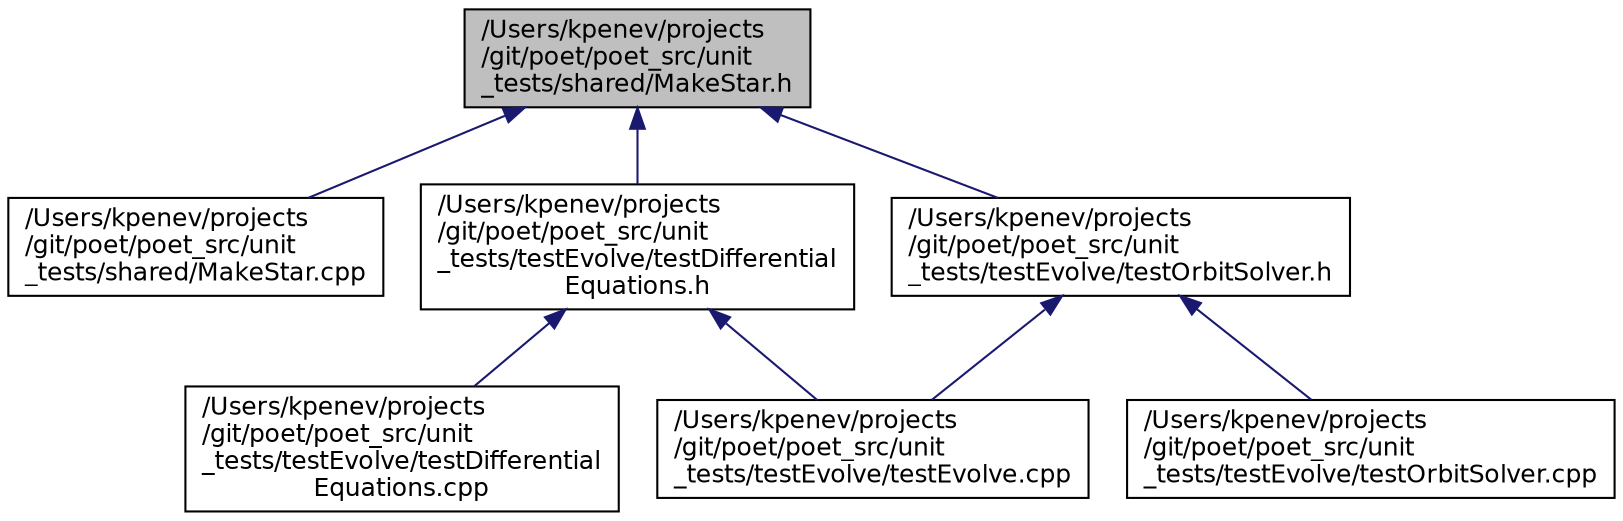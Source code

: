 digraph "/Users/kpenev/projects/git/poet/poet_src/unit_tests/shared/MakeStar.h"
{
 // INTERACTIVE_SVG=YES
  edge [fontname="Helvetica",fontsize="12",labelfontname="Helvetica",labelfontsize="12"];
  node [fontname="Helvetica",fontsize="12",shape=record];
  Node78 [label="/Users/kpenev/projects\l/git/poet/poet_src/unit\l_tests/shared/MakeStar.h",height=0.2,width=0.4,color="black", fillcolor="grey75", style="filled", fontcolor="black"];
  Node78 -> Node79 [dir="back",color="midnightblue",fontsize="12",style="solid",fontname="Helvetica"];
  Node79 [label="/Users/kpenev/projects\l/git/poet/poet_src/unit\l_tests/shared/MakeStar.cpp",height=0.2,width=0.4,color="black", fillcolor="white", style="filled",URL="$MakeStar_8cpp.html",tooltip="Implement the functions defined in MakeStar.h. "];
  Node78 -> Node80 [dir="back",color="midnightblue",fontsize="12",style="solid",fontname="Helvetica"];
  Node80 [label="/Users/kpenev/projects\l/git/poet/poet_src/unit\l_tests/testEvolve/testDifferential\lEquations.h",height=0.2,width=0.4,color="black", fillcolor="white", style="filled",URL="$testDifferentialEquations_8h.html",tooltip="Unit tests that check the differential equations for eccentricity and semimajor against analytic expr..."];
  Node80 -> Node81 [dir="back",color="midnightblue",fontsize="12",style="solid",fontname="Helvetica"];
  Node81 [label="/Users/kpenev/projects\l/git/poet/poet_src/unit\l_tests/testEvolve/testDifferential\lEquations.cpp",height=0.2,width=0.4,color="black", fillcolor="white", style="filled",URL="$testDifferentialEquations_8cpp.html",tooltip="Implement the non-inline methods of test_DifferentialEquations. "];
  Node80 -> Node82 [dir="back",color="midnightblue",fontsize="12",style="solid",fontname="Helvetica"];
  Node82 [label="/Users/kpenev/projects\l/git/poet/poet_src/unit\l_tests/testEvolve/testEvolve.cpp",height=0.2,width=0.4,color="black", fillcolor="white", style="filled",URL="$testEvolve_8cpp_source.html"];
  Node78 -> Node83 [dir="back",color="midnightblue",fontsize="12",style="solid",fontname="Helvetica"];
  Node83 [label="/Users/kpenev/projects\l/git/poet/poet_src/unit\l_tests/testEvolve/testOrbitSolver.h",height=0.2,width=0.4,color="black", fillcolor="white", style="filled",URL="$testOrbitSolver_8h.html",tooltip="Declares the test suite that exercises the OrbitSolver class and some other clasess necessary to acco..."];
  Node83 -> Node82 [dir="back",color="midnightblue",fontsize="12",style="solid",fontname="Helvetica"];
  Node83 -> Node84 [dir="back",color="midnightblue",fontsize="12",style="solid",fontname="Helvetica"];
  Node84 [label="/Users/kpenev/projects\l/git/poet/poet_src/unit\l_tests/testEvolve/testOrbitSolver.cpp",height=0.2,width=0.4,color="black", fillcolor="white", style="filled",URL="$testOrbitSolver_8cpp.html",tooltip="Defines some of the methods of the test suite that exercises the OrbitSolver class and the other clas..."];
}
